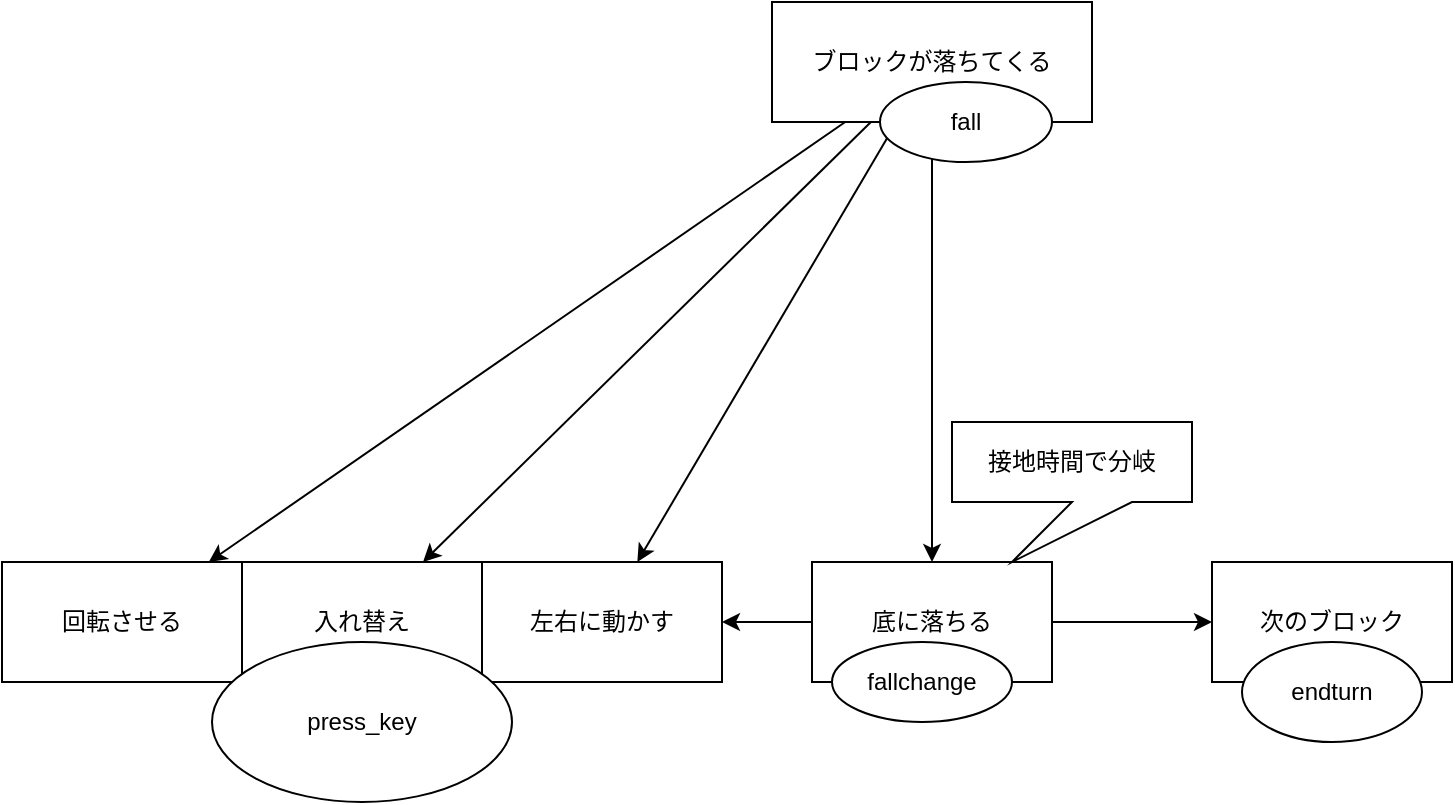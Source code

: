 <mxfile>
    <diagram id="rRGUnxJFohgw-VGJ73ms" name="ページ1">
        <mxGraphModel dx="1199" dy="473" grid="1" gridSize="10" guides="1" tooltips="1" connect="1" arrows="1" fold="1" page="1" pageScale="1" pageWidth="827" pageHeight="1169" math="0" shadow="0">
            <root>
                <mxCell id="0"/>
                <mxCell id="1" parent="0"/>
                <mxCell id="23" value="" style="edgeStyle=none;html=1;" parent="1" source="2" target="4" edge="1">
                    <mxGeometry relative="1" as="geometry">
                        <mxPoint x="470" y="210" as="targetPoint"/>
                    </mxGeometry>
                </mxCell>
                <mxCell id="2" value="ブロックが落ちてくる" style="rounded=0;whiteSpace=wrap;html=1;" parent="1" vertex="1">
                    <mxGeometry x="390" y="40" width="160" height="60" as="geometry"/>
                </mxCell>
                <mxCell id="3" value="回転させる" style="rounded=0;whiteSpace=wrap;html=1;" parent="1" vertex="1">
                    <mxGeometry x="5" y="320" width="120" height="60" as="geometry"/>
                </mxCell>
                <mxCell id="4" value="底に落ちる" style="rounded=0;whiteSpace=wrap;html=1;" parent="1" vertex="1">
                    <mxGeometry x="410" y="320" width="120" height="60" as="geometry"/>
                </mxCell>
                <mxCell id="18" value="" style="edgeStyle=none;html=1;" parent="1" source="4" target="5" edge="1">
                    <mxGeometry relative="1" as="geometry">
                        <mxPoint x="570" y="370" as="targetPoint"/>
                    </mxGeometry>
                </mxCell>
                <mxCell id="5" value="次のブロック" style="rounded=0;whiteSpace=wrap;html=1;" parent="1" vertex="1">
                    <mxGeometry x="610" y="320" width="120" height="60" as="geometry"/>
                </mxCell>
                <mxCell id="8" value="" style="endArrow=classic;html=1;" parent="1" source="2" target="3" edge="1">
                    <mxGeometry width="50" height="50" relative="1" as="geometry">
                        <mxPoint x="550" y="390" as="sourcePoint"/>
                        <mxPoint x="600" y="340" as="targetPoint"/>
                    </mxGeometry>
                </mxCell>
                <mxCell id="10" value="左右に動かす" style="rounded=0;whiteSpace=wrap;html=1;" parent="1" vertex="1">
                    <mxGeometry x="245" y="320" width="120" height="60" as="geometry"/>
                </mxCell>
                <mxCell id="11" value="" style="endArrow=classic;html=1;" parent="1" source="4" target="10" edge="1">
                    <mxGeometry width="50" height="50" relative="1" as="geometry">
                        <mxPoint x="460" y="310" as="sourcePoint"/>
                        <mxPoint x="510" y="260" as="targetPoint"/>
                    </mxGeometry>
                </mxCell>
                <mxCell id="14" value="入れ替え" style="rounded=0;whiteSpace=wrap;html=1;" parent="1" vertex="1">
                    <mxGeometry x="125" y="320" width="120" height="60" as="geometry"/>
                </mxCell>
                <mxCell id="15" value="" style="endArrow=classic;html=1;" parent="1" source="2" target="14" edge="1">
                    <mxGeometry width="50" height="50" relative="1" as="geometry">
                        <mxPoint x="550" y="390" as="sourcePoint"/>
                        <mxPoint x="600" y="340" as="targetPoint"/>
                    </mxGeometry>
                </mxCell>
                <mxCell id="17" value="" style="endArrow=classic;html=1;startArrow=none;" parent="1" source="2" target="10" edge="1">
                    <mxGeometry width="50" height="50" relative="1" as="geometry">
                        <mxPoint x="367.273" y="270" as="sourcePoint"/>
                        <mxPoint x="530" y="340" as="targetPoint"/>
                    </mxGeometry>
                </mxCell>
                <mxCell id="24" value="接地時間で分岐" style="shape=callout;whiteSpace=wrap;html=1;perimeter=calloutPerimeter;position2=0.25;size=30;position=0.5;base=30;direction=east;" parent="1" vertex="1">
                    <mxGeometry x="480" y="250" width="120" height="70" as="geometry"/>
                </mxCell>
                <mxCell id="27" value="fall" style="ellipse;whiteSpace=wrap;html=1;" parent="1" vertex="1">
                    <mxGeometry x="444" y="80" width="86" height="40" as="geometry"/>
                </mxCell>
                <mxCell id="28" value="fallchange" style="ellipse;whiteSpace=wrap;html=1;" parent="1" vertex="1">
                    <mxGeometry x="420" y="360" width="90" height="40" as="geometry"/>
                </mxCell>
                <mxCell id="30" value="endturn" style="ellipse;whiteSpace=wrap;html=1;" parent="1" vertex="1">
                    <mxGeometry x="625" y="360" width="90" height="50" as="geometry"/>
                </mxCell>
                <mxCell id="31" value="press_key" style="ellipse;whiteSpace=wrap;html=1;" parent="1" vertex="1">
                    <mxGeometry x="110" y="360" width="150" height="80" as="geometry"/>
                </mxCell>
            </root>
        </mxGraphModel>
    </diagram>
</mxfile>